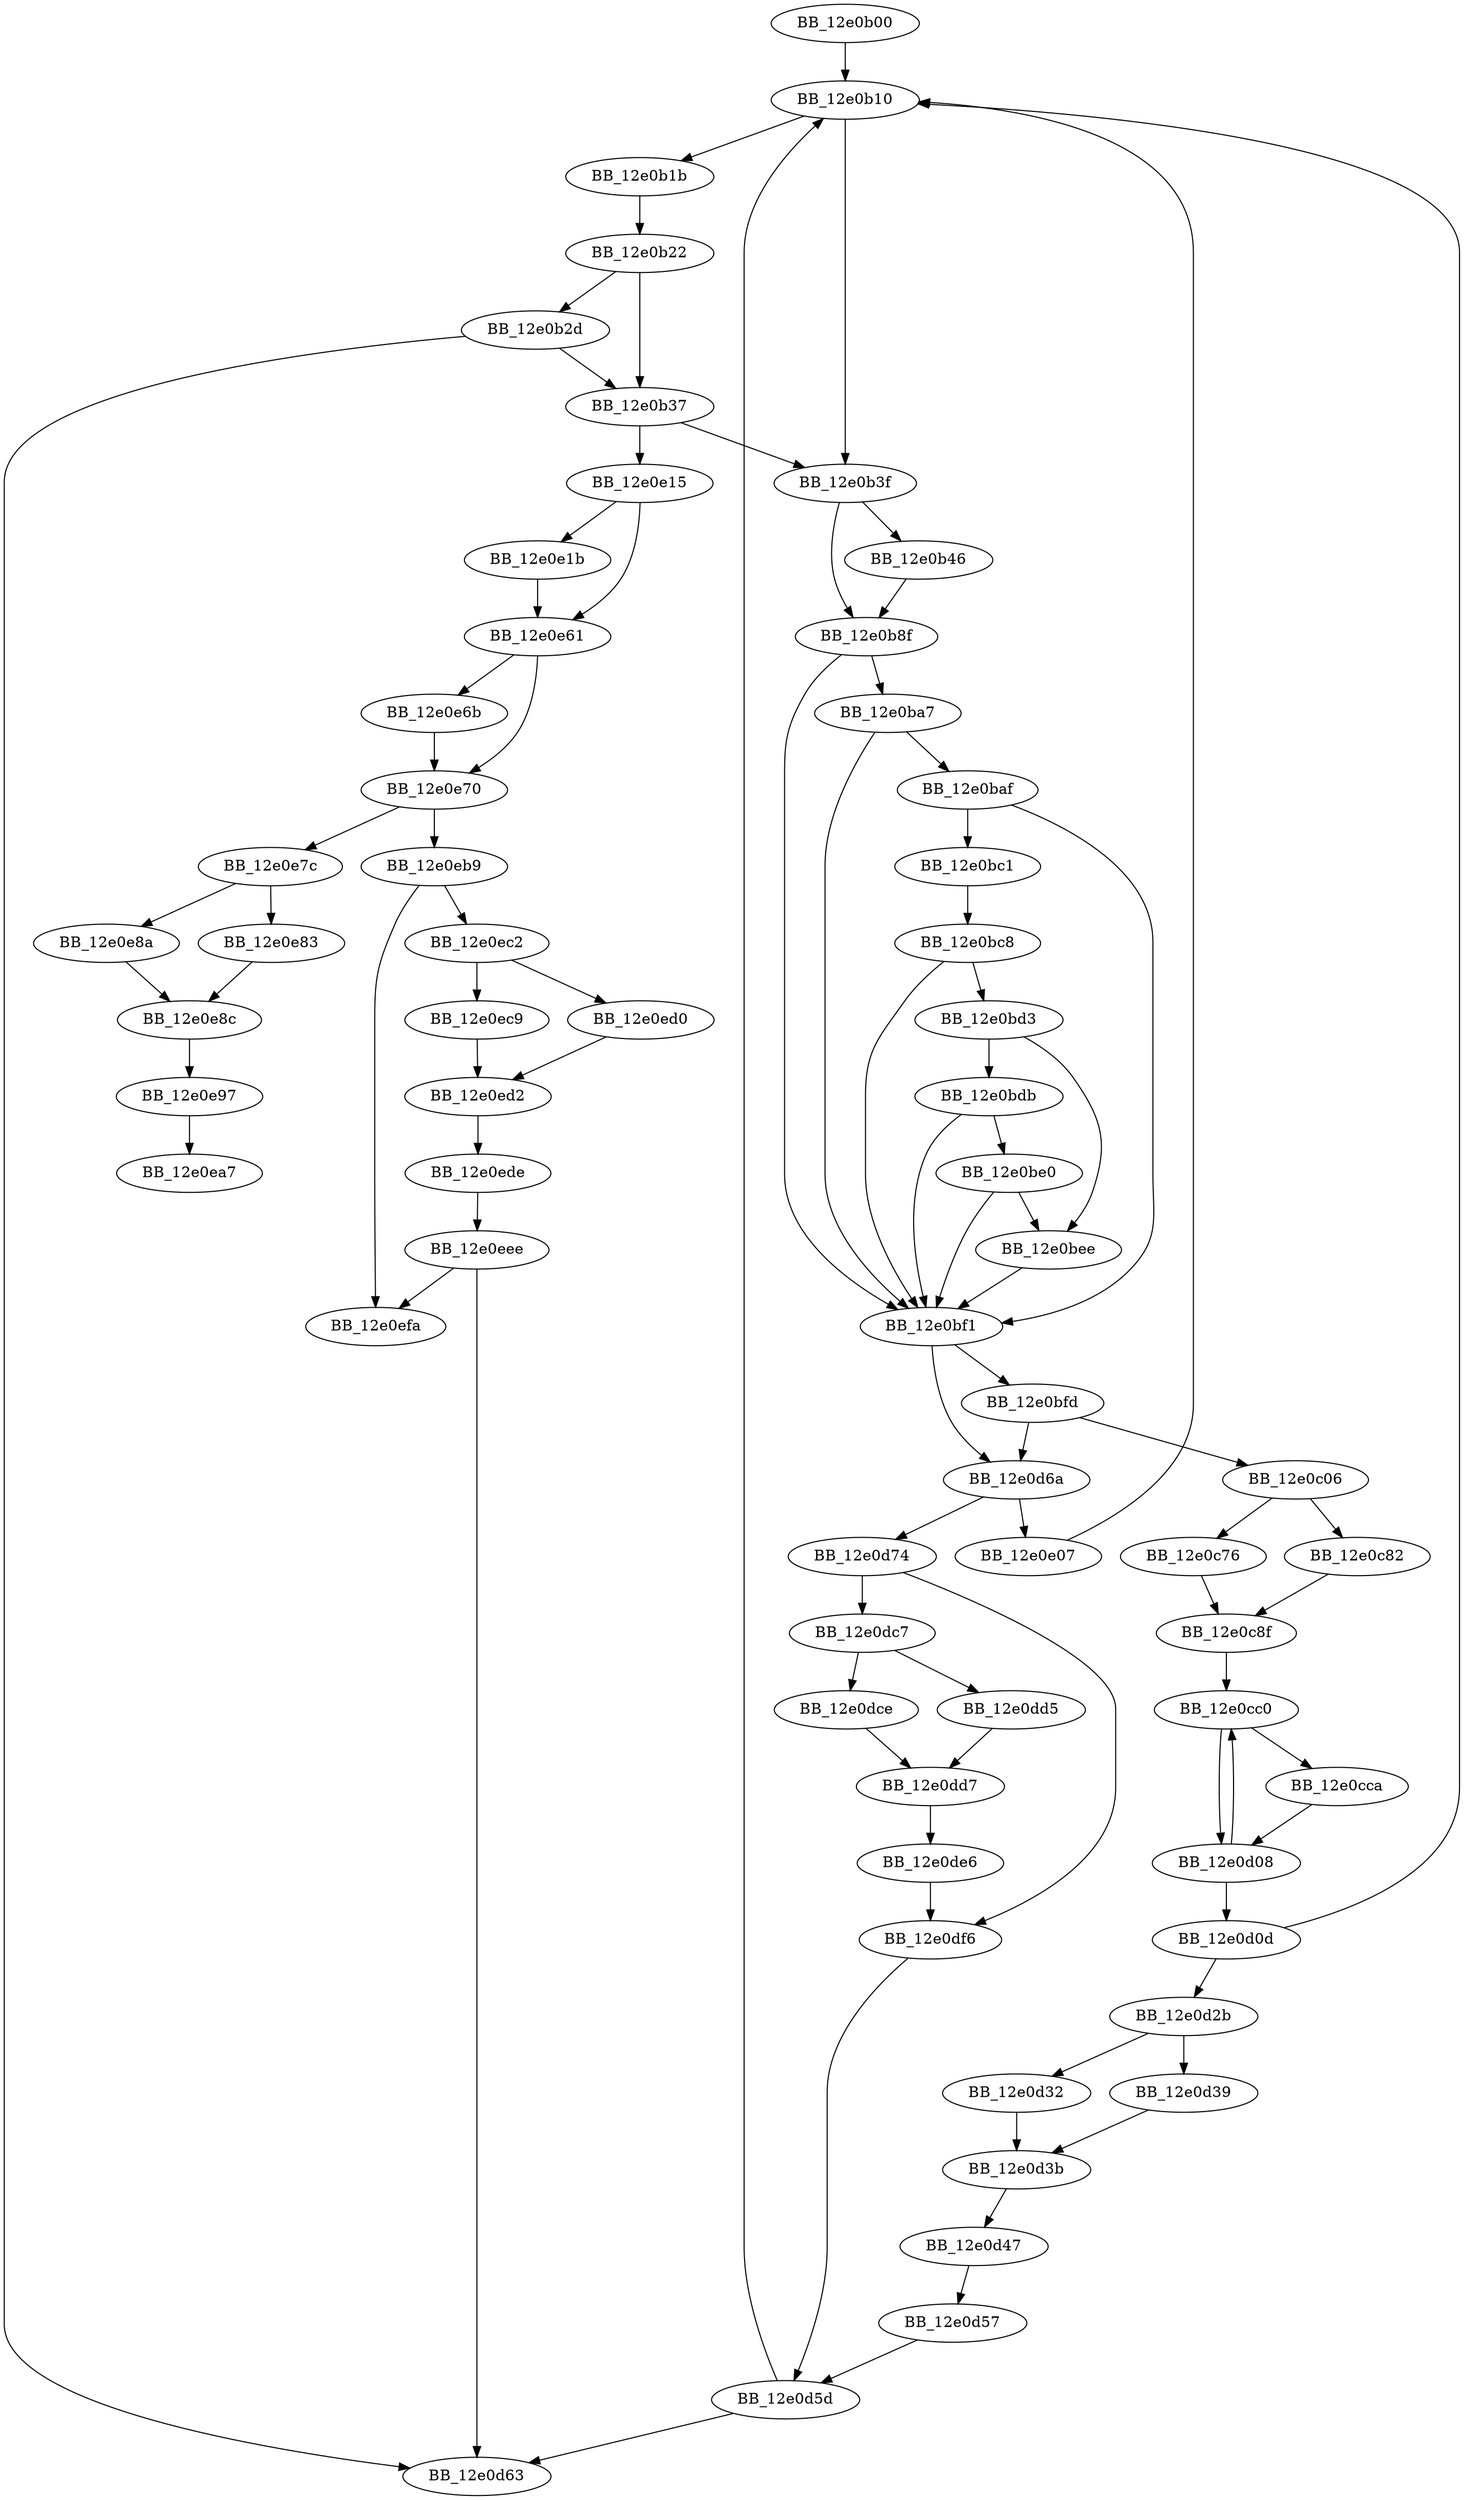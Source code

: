 DiGraph sub_12E0B00{
BB_12e0b00->BB_12e0b10
BB_12e0b10->BB_12e0b1b
BB_12e0b10->BB_12e0b3f
BB_12e0b1b->BB_12e0b22
BB_12e0b22->BB_12e0b2d
BB_12e0b22->BB_12e0b37
BB_12e0b2d->BB_12e0b37
BB_12e0b2d->BB_12e0d63
BB_12e0b37->BB_12e0b3f
BB_12e0b37->BB_12e0e15
BB_12e0b3f->BB_12e0b46
BB_12e0b3f->BB_12e0b8f
BB_12e0b46->BB_12e0b8f
BB_12e0b8f->BB_12e0ba7
BB_12e0b8f->BB_12e0bf1
BB_12e0ba7->BB_12e0baf
BB_12e0ba7->BB_12e0bf1
BB_12e0baf->BB_12e0bc1
BB_12e0baf->BB_12e0bf1
BB_12e0bc1->BB_12e0bc8
BB_12e0bc8->BB_12e0bd3
BB_12e0bc8->BB_12e0bf1
BB_12e0bd3->BB_12e0bdb
BB_12e0bd3->BB_12e0bee
BB_12e0bdb->BB_12e0be0
BB_12e0bdb->BB_12e0bf1
BB_12e0be0->BB_12e0bee
BB_12e0be0->BB_12e0bf1
BB_12e0bee->BB_12e0bf1
BB_12e0bf1->BB_12e0bfd
BB_12e0bf1->BB_12e0d6a
BB_12e0bfd->BB_12e0c06
BB_12e0bfd->BB_12e0d6a
BB_12e0c06->BB_12e0c76
BB_12e0c06->BB_12e0c82
BB_12e0c76->BB_12e0c8f
BB_12e0c82->BB_12e0c8f
BB_12e0c8f->BB_12e0cc0
BB_12e0cc0->BB_12e0cca
BB_12e0cc0->BB_12e0d08
BB_12e0cca->BB_12e0d08
BB_12e0d08->BB_12e0cc0
BB_12e0d08->BB_12e0d0d
BB_12e0d0d->BB_12e0b10
BB_12e0d0d->BB_12e0d2b
BB_12e0d2b->BB_12e0d32
BB_12e0d2b->BB_12e0d39
BB_12e0d32->BB_12e0d3b
BB_12e0d39->BB_12e0d3b
BB_12e0d3b->BB_12e0d47
BB_12e0d47->BB_12e0d57
BB_12e0d57->BB_12e0d5d
BB_12e0d5d->BB_12e0b10
BB_12e0d5d->BB_12e0d63
BB_12e0d6a->BB_12e0d74
BB_12e0d6a->BB_12e0e07
BB_12e0d74->BB_12e0dc7
BB_12e0d74->BB_12e0df6
BB_12e0dc7->BB_12e0dce
BB_12e0dc7->BB_12e0dd5
BB_12e0dce->BB_12e0dd7
BB_12e0dd5->BB_12e0dd7
BB_12e0dd7->BB_12e0de6
BB_12e0de6->BB_12e0df6
BB_12e0df6->BB_12e0d5d
BB_12e0e07->BB_12e0b10
BB_12e0e15->BB_12e0e1b
BB_12e0e15->BB_12e0e61
BB_12e0e1b->BB_12e0e61
BB_12e0e61->BB_12e0e6b
BB_12e0e61->BB_12e0e70
BB_12e0e6b->BB_12e0e70
BB_12e0e70->BB_12e0e7c
BB_12e0e70->BB_12e0eb9
BB_12e0e7c->BB_12e0e83
BB_12e0e7c->BB_12e0e8a
BB_12e0e83->BB_12e0e8c
BB_12e0e8a->BB_12e0e8c
BB_12e0e8c->BB_12e0e97
BB_12e0e97->BB_12e0ea7
BB_12e0eb9->BB_12e0ec2
BB_12e0eb9->BB_12e0efa
BB_12e0ec2->BB_12e0ec9
BB_12e0ec2->BB_12e0ed0
BB_12e0ec9->BB_12e0ed2
BB_12e0ed0->BB_12e0ed2
BB_12e0ed2->BB_12e0ede
BB_12e0ede->BB_12e0eee
BB_12e0eee->BB_12e0d63
BB_12e0eee->BB_12e0efa
}

